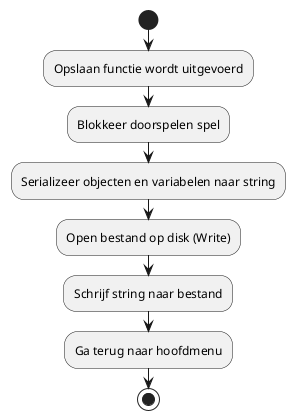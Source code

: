 @startuml

start
:Opslaan functie wordt uitgevoerd;
:Blokkeer doorspelen spel;
:Serializeer objecten en variabelen naar string;
:Open bestand op disk (Write);
:Schrijf string naar bestand;
:Ga terug naar hoofdmenu;
stop




@enduml
